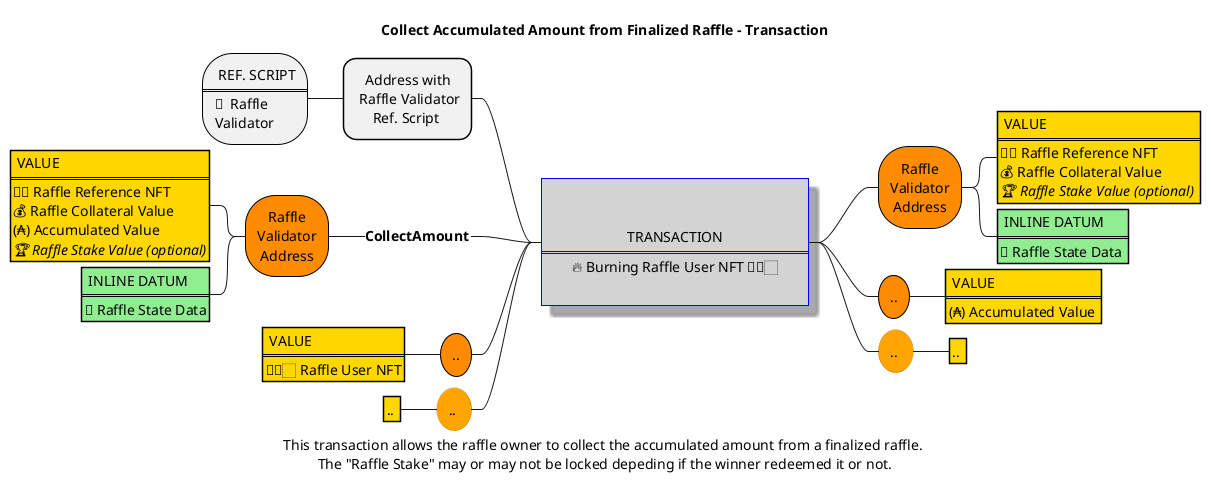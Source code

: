 @startmindmap Mindmap-CollectAccumulatedAmount


<style>
mindmapDiagram {
    node   {
        LineColor black
        Padding 12
        Margin 3
        HorizontalAlignment center
        .mandatory {
            BackgroundColor darkorange
            RoundCorner 60
            MaximumWidth 100
            LineThickness 1
        }
        .opt {
            BackgroundColor orange
            RoundCorner 60
            LineThickness 0
        }
        .datum {
            HorizontalAlignment left
            RoundCorner 0
            BackgroundColor lightgreen
            Padding 3
        }
        .ref {
            HorizontalAlignment left
            RoundCorner 60
            MaximumWidth 100
            LineThickness 1
        }
        .value {
            HorizontalAlignment left
            RoundCorner 0
            BackgroundColor gold
            Padding 3
        }
        .minting {
            HorizontalAlignment left
            RoundCorner 0
            BackgroundColor pink
            Padding 3
        }
    }

    rootNode {
        Padding 30
        Margin 20
        LineColor blue
        BackgroundColor lightgrey
        LineThickness 1.0
        RoundCorner 0
        Shadowing 10.0
    }
}
</style>


title Collect Accumulated Amount from Finalized Raffle - Transaction
caption  This transaction allows the raffle owner to collect the accumulated amount from a finalized raffle. \nThe "Raffle Stake" may or may not be locked depeding if the winner redeemed it or not.

' 🔥
' 🎫
' 🎟️
'🏆
'🔗
' 

*:
TRANSACTION
====
🔥 Burning Raffle User NFT 🎫👦🏻;



left side

** Address with\n Raffle Validator\nRef. Script 
***: REF. SCRIPT
====
🧾  Raffle Validator ; <<ref>>

**_  **CollectAmount**
*** Raffle Validator \nAddress <<mandatory>>
****: VALUE
====
🎫🔗 Raffle Reference NFT
💰 Raffle Collateral Value 
(₳) Accumulated Value 
<i>🏆 Raffle Stake Value (optional)</i>; <<value>>
****: INLINE DATUM
====
📝 Raffle State Data; <<datum>>

** .. <<mandatory>>
***: VALUE
====
🎫👦🏻 Raffle User NFT;<<value>>

** .. <<opt>>
*** .. <<value>>

right side

** Raffle Validator \nAddress <<mandatory>>
***: VALUE
====
🎫🔗 Raffle Reference NFT
💰 Raffle Collateral Value 
<i>🏆 Raffle Stake Value (optional)</i> ; <<value>>
***: INLINE DATUM
====
📝 Raffle State Data ; <<datum>>

** .. <<mandatory>>
***: VALUE
====
(₳) Accumulated Value ; <<value>>

** .. <<opt>>
*** .. <<value>>





' legend
'  burning 🔥
'  minting 🔨
'  datum  📝
'  ticket user NFT 🎫👦🏻
'  ticket reference NFT 🎫🔗
'  raffle user NFT 🎟️👦🏻
'  raffle reference NFT 🎟️🔗

'🏆💰🧾📜📃
' end legend




@endmindmap
